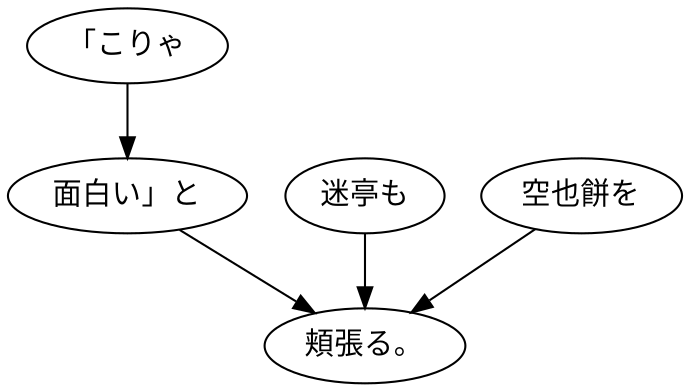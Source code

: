 digraph graph1106 {
	node0 [label="「こりゃ"];
	node1 [label="面白い」と"];
	node2 [label="迷亭も"];
	node3 [label="空也餅を"];
	node4 [label="頬張る。"];
	node0 -> node1;
	node1 -> node4;
	node2 -> node4;
	node3 -> node4;
}
